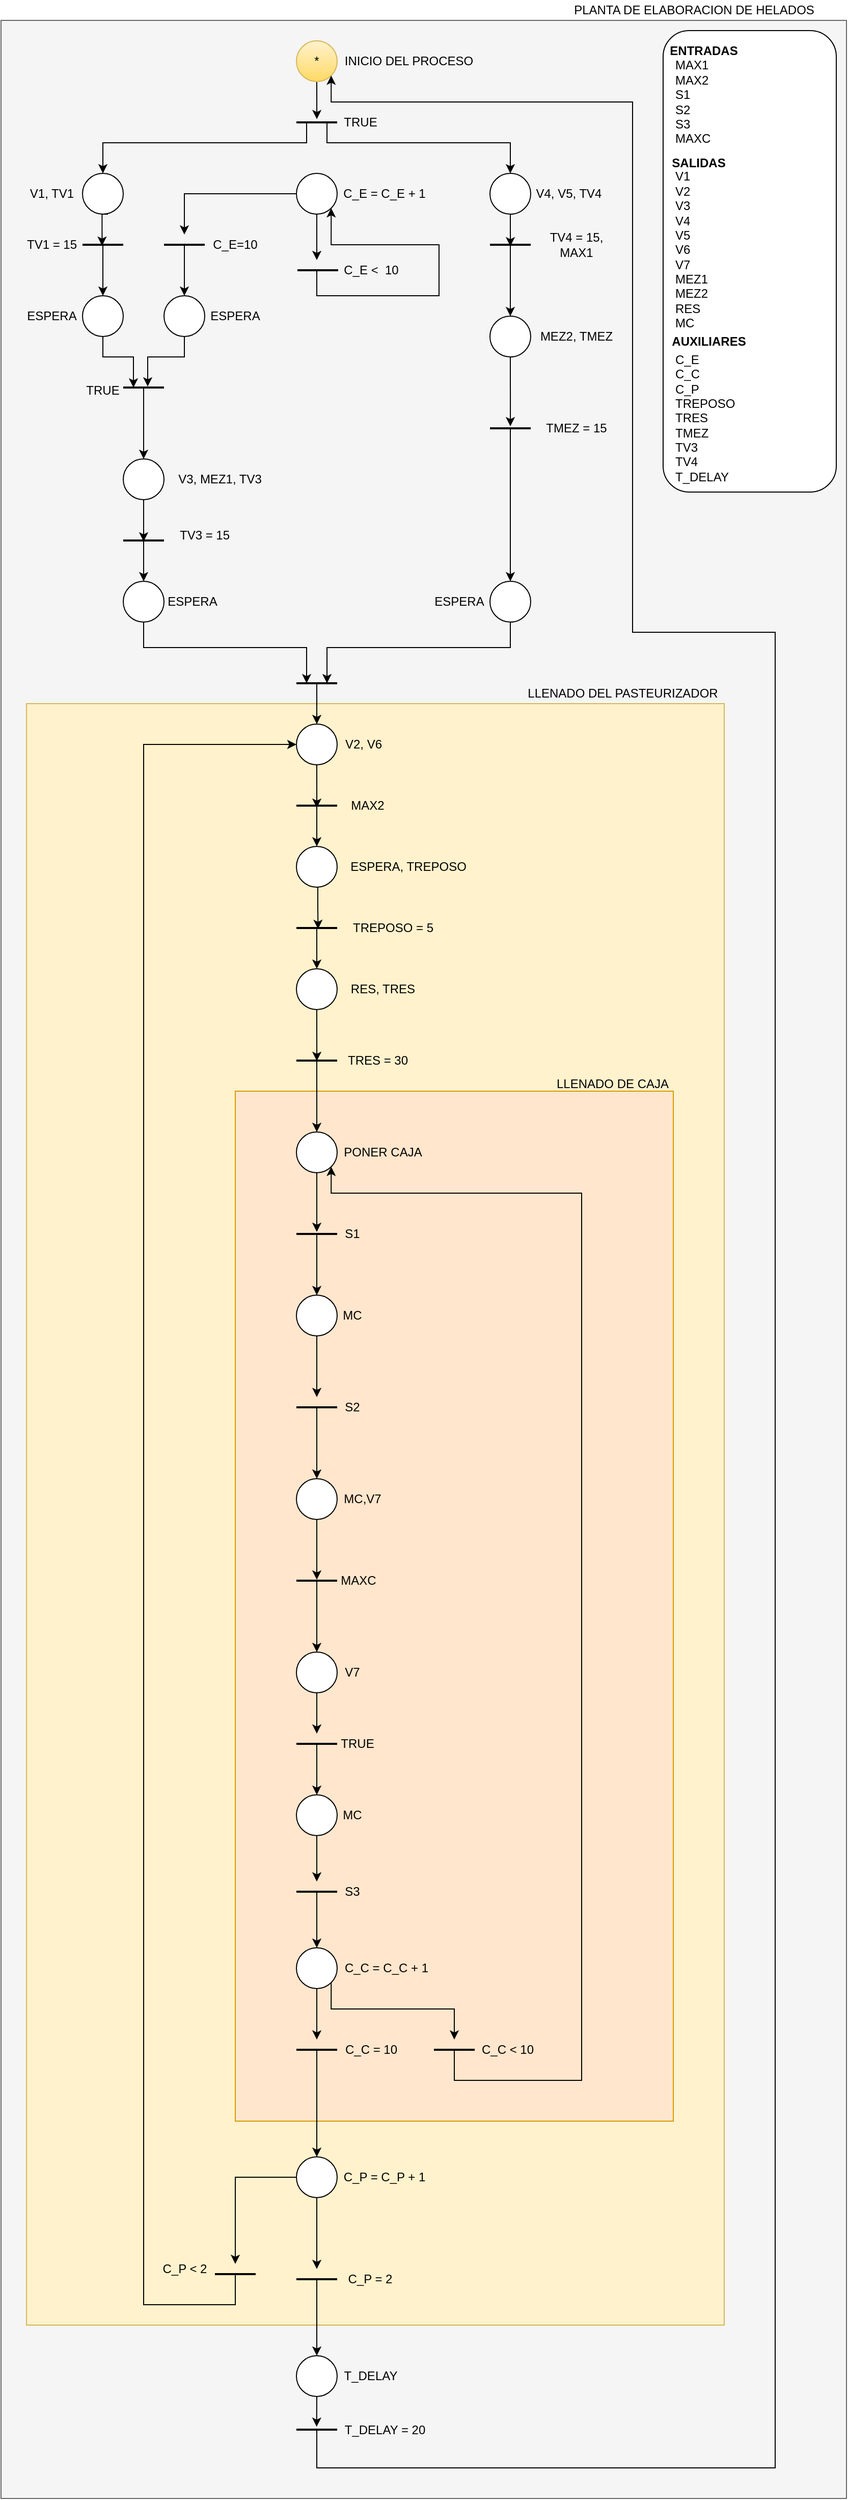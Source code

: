 <mxfile version="12.8.8" type="device"><diagram id="HgnWQvaJcOrI-Z7Jshco" name="Page-1"><mxGraphModel dx="2489" dy="769" grid="1" gridSize="10" guides="1" tooltips="1" connect="1" arrows="1" fold="1" page="1" pageScale="1" pageWidth="827" pageHeight="1169" math="0" shadow="0"><root><mxCell id="0"/><mxCell id="1" parent="0"/><mxCell id="mOquLo8zTpKQSXhQybCx-83" value="" style="rounded=0;whiteSpace=wrap;html=1;fillColor=#f5f5f5;strokeColor=#666666;fontColor=#333333;" parent="1" vertex="1"><mxGeometry x="-230" y="190" width="830" height="2430" as="geometry"/></mxCell><mxCell id="mOquLo8zTpKQSXhQybCx-69" value="" style="rounded=0;whiteSpace=wrap;html=1;fillColor=#fff2cc;strokeColor=#d6b656;" parent="1" vertex="1"><mxGeometry x="-205" y="860" width="685" height="1590" as="geometry"/></mxCell><mxCell id="mOquLo8zTpKQSXhQybCx-1" value="" style="rounded=0;whiteSpace=wrap;html=1;fillColor=#ffe6cc;strokeColor=#d79b00;" parent="1" vertex="1"><mxGeometry y="1240" width="430" height="1010" as="geometry"/></mxCell><mxCell id="K9Mzj6lxiz9X0JRwQ2Ss-1" style="edgeStyle=orthogonalEdgeStyle;rounded=0;orthogonalLoop=1;jettySize=auto;html=1;exitX=0.5;exitY=1;exitDx=0;exitDy=0;entryX=0.48;entryY=0.55;entryDx=0;entryDy=0;entryPerimeter=0;" parent="1" source="K9Mzj6lxiz9X0JRwQ2Ss-2" target="K9Mzj6lxiz9X0JRwQ2Ss-9" edge="1"><mxGeometry relative="1" as="geometry"><Array as="points"><mxPoint x="-125" y="380"/><mxPoint x="-126" y="380"/></Array></mxGeometry></mxCell><mxCell id="K9Mzj6lxiz9X0JRwQ2Ss-2" value="" style="ellipse;whiteSpace=wrap;html=1;aspect=fixed;" parent="1" vertex="1"><mxGeometry x="-150" y="340" width="40" height="40" as="geometry"/></mxCell><mxCell id="kXFF5EQNFESjZdQgy6Oq-19" style="edgeStyle=orthogonalEdgeStyle;rounded=0;orthogonalLoop=1;jettySize=auto;html=1;exitX=0;exitY=0.5;exitDx=0;exitDy=0;" parent="1" source="K9Mzj6lxiz9X0JRwQ2Ss-5" target="K9Mzj6lxiz9X0JRwQ2Ss-20" edge="1"><mxGeometry relative="1" as="geometry"/></mxCell><mxCell id="kXFF5EQNFESjZdQgy6Oq-21" style="edgeStyle=orthogonalEdgeStyle;rounded=0;orthogonalLoop=1;jettySize=auto;html=1;exitX=0.5;exitY=1;exitDx=0;exitDy=0;" parent="1" source="K9Mzj6lxiz9X0JRwQ2Ss-5" target="K9Mzj6lxiz9X0JRwQ2Ss-18" edge="1"><mxGeometry relative="1" as="geometry"><Array as="points"><mxPoint x="80" y="410"/><mxPoint x="80" y="410"/></Array></mxGeometry></mxCell><mxCell id="K9Mzj6lxiz9X0JRwQ2Ss-5" value="" style="ellipse;whiteSpace=wrap;html=1;aspect=fixed;" parent="1" vertex="1"><mxGeometry x="60" y="340" width="40" height="40" as="geometry"/></mxCell><mxCell id="K9Mzj6lxiz9X0JRwQ2Ss-6" value="&lt;div&gt;V1, TV1&lt;br&gt;&lt;/div&gt;" style="text;html=1;strokeColor=none;fillColor=none;align=center;verticalAlign=middle;whiteSpace=wrap;rounded=0;" parent="1" vertex="1"><mxGeometry x="-205" y="345" width="50" height="30" as="geometry"/></mxCell><mxCell id="K9Mzj6lxiz9X0JRwQ2Ss-7" value="C_E = C_E + 1" style="text;html=1;strokeColor=none;fillColor=none;align=center;verticalAlign=middle;whiteSpace=wrap;rounded=0;" parent="1" vertex="1"><mxGeometry x="103.12" y="350" width="86.88" height="20" as="geometry"/></mxCell><mxCell id="K9Mzj6lxiz9X0JRwQ2Ss-8" style="edgeStyle=orthogonalEdgeStyle;rounded=0;orthogonalLoop=1;jettySize=auto;html=1;exitX=0.75;exitY=0.5;exitDx=0;exitDy=0;exitPerimeter=0;" parent="1" source="K9Mzj6lxiz9X0JRwQ2Ss-9" target="K9Mzj6lxiz9X0JRwQ2Ss-12" edge="1"><mxGeometry relative="1" as="geometry"><Array as="points"><mxPoint x="-130" y="410"/></Array></mxGeometry></mxCell><mxCell id="K9Mzj6lxiz9X0JRwQ2Ss-9" value="" style="line;strokeWidth=2;html=1;" parent="1" vertex="1"><mxGeometry x="-150" y="400" width="40" height="20" as="geometry"/></mxCell><mxCell id="K9Mzj6lxiz9X0JRwQ2Ss-10" value="&lt;div&gt;TV1 = 15&lt;br&gt;&lt;/div&gt;" style="text;html=1;strokeColor=none;fillColor=none;align=center;verticalAlign=middle;whiteSpace=wrap;rounded=0;" parent="1" vertex="1"><mxGeometry x="-210" y="395" width="60" height="30" as="geometry"/></mxCell><mxCell id="K9Mzj6lxiz9X0JRwQ2Ss-11" style="edgeStyle=orthogonalEdgeStyle;rounded=0;orthogonalLoop=1;jettySize=auto;html=1;exitX=0.5;exitY=1;exitDx=0;exitDy=0;entryX=0.25;entryY=0.5;entryDx=0;entryDy=0;entryPerimeter=0;" parent="1" source="K9Mzj6lxiz9X0JRwQ2Ss-12" target="K9Mzj6lxiz9X0JRwQ2Ss-14" edge="1"><mxGeometry relative="1" as="geometry"/></mxCell><mxCell id="K9Mzj6lxiz9X0JRwQ2Ss-12" value="" style="ellipse;whiteSpace=wrap;html=1;aspect=fixed;" parent="1" vertex="1"><mxGeometry x="-150" y="460" width="40" height="40" as="geometry"/></mxCell><mxCell id="K9Mzj6lxiz9X0JRwQ2Ss-13" style="edgeStyle=orthogonalEdgeStyle;rounded=0;orthogonalLoop=1;jettySize=auto;html=1;exitX=0.75;exitY=0.5;exitDx=0;exitDy=0;exitPerimeter=0;entryX=0.5;entryY=0;entryDx=0;entryDy=0;" parent="1" source="K9Mzj6lxiz9X0JRwQ2Ss-14" target="K9Mzj6lxiz9X0JRwQ2Ss-26" edge="1"><mxGeometry relative="1" as="geometry"><Array as="points"><mxPoint x="-90" y="550"/></Array></mxGeometry></mxCell><mxCell id="K9Mzj6lxiz9X0JRwQ2Ss-14" value="" style="line;strokeWidth=2;html=1;" parent="1" vertex="1"><mxGeometry x="-110" y="540" width="40" height="20" as="geometry"/></mxCell><mxCell id="K9Mzj6lxiz9X0JRwQ2Ss-15" value="&lt;div&gt;ESPERA&lt;/div&gt;" style="text;html=1;strokeColor=none;fillColor=none;align=center;verticalAlign=middle;whiteSpace=wrap;rounded=0;" parent="1" vertex="1"><mxGeometry x="-210" y="465" width="60" height="30" as="geometry"/></mxCell><mxCell id="K9Mzj6lxiz9X0JRwQ2Ss-16" value="&lt;div&gt;TRUE&lt;/div&gt;&lt;div&gt;&lt;br&gt;&lt;/div&gt;" style="text;html=1;strokeColor=none;fillColor=none;align=center;verticalAlign=middle;whiteSpace=wrap;rounded=0;" parent="1" vertex="1"><mxGeometry x="-150" y="550" width="40" height="20" as="geometry"/></mxCell><mxCell id="kXFF5EQNFESjZdQgy6Oq-23" style="edgeStyle=orthogonalEdgeStyle;rounded=0;orthogonalLoop=1;jettySize=auto;html=1;exitX=0.25;exitY=0.5;exitDx=0;exitDy=0;exitPerimeter=0;entryX=1;entryY=1;entryDx=0;entryDy=0;" parent="1" source="K9Mzj6lxiz9X0JRwQ2Ss-18" target="K9Mzj6lxiz9X0JRwQ2Ss-5" edge="1"><mxGeometry relative="1" as="geometry"><Array as="points"><mxPoint x="80" y="435"/><mxPoint x="80" y="460"/><mxPoint x="200" y="460"/><mxPoint x="200" y="410"/><mxPoint x="94" y="410"/></Array></mxGeometry></mxCell><mxCell id="K9Mzj6lxiz9X0JRwQ2Ss-18" value="" style="line;strokeWidth=2;html=1;" parent="1" vertex="1"><mxGeometry x="61" y="425" width="40" height="20" as="geometry"/></mxCell><mxCell id="K9Mzj6lxiz9X0JRwQ2Ss-19" style="edgeStyle=orthogonalEdgeStyle;rounded=0;orthogonalLoop=1;jettySize=auto;html=1;exitX=0.75;exitY=0.5;exitDx=0;exitDy=0;exitPerimeter=0;entryX=0.5;entryY=0;entryDx=0;entryDy=0;" parent="1" source="K9Mzj6lxiz9X0JRwQ2Ss-20" target="K9Mzj6lxiz9X0JRwQ2Ss-24" edge="1"><mxGeometry relative="1" as="geometry"><Array as="points"><mxPoint x="-50" y="410"/></Array></mxGeometry></mxCell><mxCell id="K9Mzj6lxiz9X0JRwQ2Ss-20" value="" style="line;strokeWidth=2;html=1;" parent="1" vertex="1"><mxGeometry x="-70" y="400" width="40" height="20" as="geometry"/></mxCell><mxCell id="K9Mzj6lxiz9X0JRwQ2Ss-21" value="C_E=10" style="text;html=1;strokeColor=none;fillColor=none;align=center;verticalAlign=middle;whiteSpace=wrap;rounded=0;" parent="1" vertex="1"><mxGeometry x="-30" y="400" width="60" height="20" as="geometry"/></mxCell><mxCell id="K9Mzj6lxiz9X0JRwQ2Ss-22" value="C_E &amp;lt;&amp;nbsp; 10" style="text;html=1;strokeColor=none;fillColor=none;align=center;verticalAlign=middle;whiteSpace=wrap;rounded=0;" parent="1" vertex="1"><mxGeometry x="101.25" y="425" width="65" height="20" as="geometry"/></mxCell><mxCell id="K9Mzj6lxiz9X0JRwQ2Ss-23" style="edgeStyle=orthogonalEdgeStyle;rounded=0;orthogonalLoop=1;jettySize=auto;html=1;exitX=0.5;exitY=1;exitDx=0;exitDy=0;entryX=0.6;entryY=0.45;entryDx=0;entryDy=0;entryPerimeter=0;" parent="1" source="K9Mzj6lxiz9X0JRwQ2Ss-24" target="K9Mzj6lxiz9X0JRwQ2Ss-14" edge="1"><mxGeometry relative="1" as="geometry"/></mxCell><mxCell id="K9Mzj6lxiz9X0JRwQ2Ss-24" value="" style="ellipse;whiteSpace=wrap;html=1;aspect=fixed;" parent="1" vertex="1"><mxGeometry x="-70" y="460" width="40" height="40" as="geometry"/></mxCell><mxCell id="K9Mzj6lxiz9X0JRwQ2Ss-25" style="edgeStyle=orthogonalEdgeStyle;rounded=0;orthogonalLoop=1;jettySize=auto;html=1;exitX=0.5;exitY=1;exitDx=0;exitDy=0;entryX=0.5;entryY=0.55;entryDx=0;entryDy=0;entryPerimeter=0;" parent="1" source="K9Mzj6lxiz9X0JRwQ2Ss-26" target="K9Mzj6lxiz9X0JRwQ2Ss-30" edge="1"><mxGeometry relative="1" as="geometry"/></mxCell><mxCell id="K9Mzj6lxiz9X0JRwQ2Ss-26" value="" style="ellipse;whiteSpace=wrap;html=1;aspect=fixed;" parent="1" vertex="1"><mxGeometry x="-110" y="620" width="40" height="40" as="geometry"/></mxCell><mxCell id="K9Mzj6lxiz9X0JRwQ2Ss-27" value="&lt;div&gt;V3, MEZ1, TV3&lt;br&gt;&lt;/div&gt;" style="text;html=1;strokeColor=none;fillColor=none;align=center;verticalAlign=middle;whiteSpace=wrap;rounded=0;" parent="1" vertex="1"><mxGeometry x="-70" y="620" width="110" height="40" as="geometry"/></mxCell><mxCell id="K9Mzj6lxiz9X0JRwQ2Ss-28" value="&lt;div&gt;ESPERA&lt;/div&gt;" style="text;html=1;strokeColor=none;fillColor=none;align=center;verticalAlign=middle;whiteSpace=wrap;rounded=0;" parent="1" vertex="1"><mxGeometry x="-30" y="465" width="60" height="30" as="geometry"/></mxCell><mxCell id="K9Mzj6lxiz9X0JRwQ2Ss-29" style="edgeStyle=orthogonalEdgeStyle;rounded=0;orthogonalLoop=1;jettySize=auto;html=1;exitX=0.75;exitY=0.5;exitDx=0;exitDy=0;exitPerimeter=0;entryX=0.5;entryY=0;entryDx=0;entryDy=0;" parent="1" source="K9Mzj6lxiz9X0JRwQ2Ss-30" target="K9Mzj6lxiz9X0JRwQ2Ss-54" edge="1"><mxGeometry relative="1" as="geometry"><Array as="points"><mxPoint x="-90" y="700"/></Array></mxGeometry></mxCell><mxCell id="K9Mzj6lxiz9X0JRwQ2Ss-30" value="" style="line;strokeWidth=2;html=1;" parent="1" vertex="1"><mxGeometry x="-110" y="690" width="40" height="20" as="geometry"/></mxCell><mxCell id="K9Mzj6lxiz9X0JRwQ2Ss-31" value="&lt;div&gt;TV3 = 15&lt;/div&gt;" style="text;html=1;strokeColor=none;fillColor=none;align=center;verticalAlign=middle;whiteSpace=wrap;rounded=0;" parent="1" vertex="1"><mxGeometry x="-70" y="680" width="80" height="30" as="geometry"/></mxCell><mxCell id="K9Mzj6lxiz9X0JRwQ2Ss-32" style="edgeStyle=orthogonalEdgeStyle;rounded=0;orthogonalLoop=1;jettySize=auto;html=1;exitX=0.5;exitY=1;exitDx=0;exitDy=0;entryX=0.501;entryY=0.606;entryDx=0;entryDy=0;entryPerimeter=0;" parent="1" source="K9Mzj6lxiz9X0JRwQ2Ss-33" target="K9Mzj6lxiz9X0JRwQ2Ss-63" edge="1"><mxGeometry relative="1" as="geometry"/></mxCell><mxCell id="K9Mzj6lxiz9X0JRwQ2Ss-33" value="" style="ellipse;whiteSpace=wrap;html=1;aspect=fixed;" parent="1" vertex="1"><mxGeometry x="60" y="880" width="40" height="40" as="geometry"/></mxCell><mxCell id="kXFF5EQNFESjZdQgy6Oq-33" style="edgeStyle=orthogonalEdgeStyle;rounded=0;orthogonalLoop=1;jettySize=auto;html=1;exitX=0;exitY=0.5;exitDx=0;exitDy=0;exitPerimeter=0;entryX=0.5;entryY=0;entryDx=0;entryDy=0;" parent="1" source="K9Mzj6lxiz9X0JRwQ2Ss-37" target="K9Mzj6lxiz9X0JRwQ2Ss-2" edge="1"><mxGeometry relative="1" as="geometry"><Array as="points"><mxPoint x="70" y="290"/><mxPoint x="70" y="310"/><mxPoint x="-130" y="310"/></Array></mxGeometry></mxCell><mxCell id="kXFF5EQNFESjZdQgy6Oq-35" style="edgeStyle=orthogonalEdgeStyle;rounded=0;orthogonalLoop=1;jettySize=auto;html=1;exitX=1;exitY=0.5;exitDx=0;exitDy=0;exitPerimeter=0;entryX=0.5;entryY=0;entryDx=0;entryDy=0;" parent="1" source="K9Mzj6lxiz9X0JRwQ2Ss-37" target="K9Mzj6lxiz9X0JRwQ2Ss-40" edge="1"><mxGeometry relative="1" as="geometry"><Array as="points"><mxPoint x="90" y="290"/><mxPoint x="90" y="310"/><mxPoint x="270" y="310"/></Array></mxGeometry></mxCell><mxCell id="K9Mzj6lxiz9X0JRwQ2Ss-37" value="" style="line;strokeWidth=2;html=1;" parent="1" vertex="1"><mxGeometry x="60" y="280" width="40" height="20" as="geometry"/></mxCell><mxCell id="K9Mzj6lxiz9X0JRwQ2Ss-39" style="edgeStyle=orthogonalEdgeStyle;rounded=0;orthogonalLoop=1;jettySize=auto;html=1;exitX=0.5;exitY=1;exitDx=0;exitDy=0;entryX=0.501;entryY=0.576;entryDx=0;entryDy=0;entryPerimeter=0;" parent="1" source="K9Mzj6lxiz9X0JRwQ2Ss-40" target="K9Mzj6lxiz9X0JRwQ2Ss-43" edge="1"><mxGeometry relative="1" as="geometry"/></mxCell><mxCell id="K9Mzj6lxiz9X0JRwQ2Ss-40" value="" style="ellipse;whiteSpace=wrap;html=1;aspect=fixed;" parent="1" vertex="1"><mxGeometry x="250" y="340" width="40" height="40" as="geometry"/></mxCell><mxCell id="K9Mzj6lxiz9X0JRwQ2Ss-41" value="V4, V5, TV4" style="text;html=1;strokeColor=none;fillColor=none;align=center;verticalAlign=middle;whiteSpace=wrap;rounded=0;" parent="1" vertex="1"><mxGeometry x="290" y="350" width="75" height="20" as="geometry"/></mxCell><mxCell id="K9Mzj6lxiz9X0JRwQ2Ss-42" style="edgeStyle=orthogonalEdgeStyle;rounded=0;orthogonalLoop=1;jettySize=auto;html=1;exitX=0.25;exitY=0.5;exitDx=0;exitDy=0;exitPerimeter=0;" parent="1" source="K9Mzj6lxiz9X0JRwQ2Ss-43" target="K9Mzj6lxiz9X0JRwQ2Ss-46" edge="1"><mxGeometry relative="1" as="geometry"><Array as="points"><mxPoint x="270" y="410"/></Array></mxGeometry></mxCell><mxCell id="K9Mzj6lxiz9X0JRwQ2Ss-43" value="" style="line;strokeWidth=2;html=1;" parent="1" vertex="1"><mxGeometry x="250" y="400" width="40" height="20" as="geometry"/></mxCell><mxCell id="K9Mzj6lxiz9X0JRwQ2Ss-44" value="&lt;div&gt;TV4 = 15, MAX1&lt;/div&gt;" style="text;html=1;strokeColor=none;fillColor=none;align=center;verticalAlign=middle;whiteSpace=wrap;rounded=0;" parent="1" vertex="1"><mxGeometry x="290" y="400" width="90" height="20" as="geometry"/></mxCell><mxCell id="K9Mzj6lxiz9X0JRwQ2Ss-45" style="edgeStyle=orthogonalEdgeStyle;rounded=0;orthogonalLoop=1;jettySize=auto;html=1;exitX=0.5;exitY=1;exitDx=0;exitDy=0;entryX=0.501;entryY=0.4;entryDx=0;entryDy=0;entryPerimeter=0;" parent="1" source="K9Mzj6lxiz9X0JRwQ2Ss-46" target="K9Mzj6lxiz9X0JRwQ2Ss-49" edge="1"><mxGeometry relative="1" as="geometry"/></mxCell><mxCell id="K9Mzj6lxiz9X0JRwQ2Ss-46" value="" style="ellipse;whiteSpace=wrap;html=1;aspect=fixed;" parent="1" vertex="1"><mxGeometry x="250" y="480" width="40" height="40" as="geometry"/></mxCell><mxCell id="K9Mzj6lxiz9X0JRwQ2Ss-47" value="MEZ2, TMEZ" style="text;html=1;strokeColor=none;fillColor=none;align=center;verticalAlign=middle;whiteSpace=wrap;rounded=0;" parent="1" vertex="1"><mxGeometry x="290" y="490" width="90" height="20" as="geometry"/></mxCell><mxCell id="K9Mzj6lxiz9X0JRwQ2Ss-48" style="edgeStyle=orthogonalEdgeStyle;rounded=0;orthogonalLoop=1;jettySize=auto;html=1;exitX=0.75;exitY=0.5;exitDx=0;exitDy=0;exitPerimeter=0;entryX=0.5;entryY=0;entryDx=0;entryDy=0;" parent="1" source="K9Mzj6lxiz9X0JRwQ2Ss-49" target="K9Mzj6lxiz9X0JRwQ2Ss-56" edge="1"><mxGeometry relative="1" as="geometry"><Array as="points"><mxPoint x="270" y="590"/></Array></mxGeometry></mxCell><mxCell id="K9Mzj6lxiz9X0JRwQ2Ss-49" value="" style="line;strokeWidth=2;html=1;" parent="1" vertex="1"><mxGeometry x="250" y="580" width="40" height="20" as="geometry"/></mxCell><mxCell id="K9Mzj6lxiz9X0JRwQ2Ss-50" value="TMEZ = 15" style="text;html=1;strokeColor=none;fillColor=none;align=center;verticalAlign=middle;whiteSpace=wrap;rounded=0;" parent="1" vertex="1"><mxGeometry x="290" y="580" width="90" height="20" as="geometry"/></mxCell><mxCell id="K9Mzj6lxiz9X0JRwQ2Ss-51" style="edgeStyle=orthogonalEdgeStyle;rounded=0;orthogonalLoop=1;jettySize=auto;html=1;entryX=0.501;entryY=0.341;entryDx=0;entryDy=0;entryPerimeter=0;" parent="1" source="K9Mzj6lxiz9X0JRwQ2Ss-52" target="K9Mzj6lxiz9X0JRwQ2Ss-37" edge="1"><mxGeometry relative="1" as="geometry"><Array as="points"/><mxPoint x="80" y="130" as="targetPoint"/></mxGeometry></mxCell><mxCell id="K9Mzj6lxiz9X0JRwQ2Ss-52" value="*" style="ellipse;whiteSpace=wrap;html=1;aspect=fixed;gradientColor=#ffd966;fillColor=#fff2cc;strokeColor=#d6b656;" parent="1" vertex="1"><mxGeometry x="60" y="210" width="40" height="40" as="geometry"/></mxCell><mxCell id="K9Mzj6lxiz9X0JRwQ2Ss-53" style="edgeStyle=orthogonalEdgeStyle;rounded=0;orthogonalLoop=1;jettySize=auto;html=1;exitX=0.5;exitY=1;exitDx=0;exitDy=0;entryX=0.25;entryY=0.5;entryDx=0;entryDy=0;entryPerimeter=0;" parent="1" source="K9Mzj6lxiz9X0JRwQ2Ss-54" target="K9Mzj6lxiz9X0JRwQ2Ss-60" edge="1"><mxGeometry relative="1" as="geometry"/></mxCell><mxCell id="K9Mzj6lxiz9X0JRwQ2Ss-54" value="" style="ellipse;whiteSpace=wrap;html=1;aspect=fixed;" parent="1" vertex="1"><mxGeometry x="-110" y="740" width="40" height="40" as="geometry"/></mxCell><mxCell id="K9Mzj6lxiz9X0JRwQ2Ss-55" style="edgeStyle=orthogonalEdgeStyle;rounded=0;orthogonalLoop=1;jettySize=auto;html=1;exitX=0.5;exitY=1;exitDx=0;exitDy=0;entryX=0.75;entryY=0.5;entryDx=0;entryDy=0;entryPerimeter=0;" parent="1" source="K9Mzj6lxiz9X0JRwQ2Ss-56" target="K9Mzj6lxiz9X0JRwQ2Ss-60" edge="1"><mxGeometry relative="1" as="geometry"/></mxCell><mxCell id="K9Mzj6lxiz9X0JRwQ2Ss-56" value="" style="ellipse;whiteSpace=wrap;html=1;aspect=fixed;" parent="1" vertex="1"><mxGeometry x="250" y="740" width="40" height="40" as="geometry"/></mxCell><mxCell id="K9Mzj6lxiz9X0JRwQ2Ss-57" value="&lt;div&gt;ESPERA&lt;/div&gt;" style="text;html=1;strokeColor=none;fillColor=none;align=center;verticalAlign=middle;whiteSpace=wrap;rounded=0;" parent="1" vertex="1"><mxGeometry x="-72.5" y="745" width="60" height="30" as="geometry"/></mxCell><mxCell id="K9Mzj6lxiz9X0JRwQ2Ss-58" value="&lt;div&gt;ESPERA&lt;/div&gt;" style="text;html=1;strokeColor=none;fillColor=none;align=center;verticalAlign=middle;whiteSpace=wrap;rounded=0;" parent="1" vertex="1"><mxGeometry x="190" y="740" width="60" height="40" as="geometry"/></mxCell><mxCell id="K9Mzj6lxiz9X0JRwQ2Ss-59" style="edgeStyle=orthogonalEdgeStyle;rounded=0;orthogonalLoop=1;jettySize=auto;html=1;exitX=0.75;exitY=0.5;exitDx=0;exitDy=0;exitPerimeter=0;entryX=0.5;entryY=0;entryDx=0;entryDy=0;" parent="1" source="K9Mzj6lxiz9X0JRwQ2Ss-60" target="K9Mzj6lxiz9X0JRwQ2Ss-33" edge="1"><mxGeometry relative="1" as="geometry"><Array as="points"><mxPoint x="80" y="840"/></Array></mxGeometry></mxCell><mxCell id="K9Mzj6lxiz9X0JRwQ2Ss-60" value="" style="line;strokeWidth=2;html=1;" parent="1" vertex="1"><mxGeometry x="60" y="830" width="40" height="20" as="geometry"/></mxCell><mxCell id="K9Mzj6lxiz9X0JRwQ2Ss-61" value="V2, V6" style="text;html=1;strokeColor=none;fillColor=none;align=center;verticalAlign=middle;whiteSpace=wrap;rounded=0;" parent="1" vertex="1"><mxGeometry x="96" y="880" width="60" height="40" as="geometry"/></mxCell><mxCell id="K9Mzj6lxiz9X0JRwQ2Ss-62" style="edgeStyle=orthogonalEdgeStyle;rounded=0;orthogonalLoop=1;jettySize=auto;html=1;exitX=0.75;exitY=0.5;exitDx=0;exitDy=0;exitPerimeter=0;" parent="1" source="K9Mzj6lxiz9X0JRwQ2Ss-63" target="K9Mzj6lxiz9X0JRwQ2Ss-66" edge="1"><mxGeometry relative="1" as="geometry"><Array as="points"><mxPoint x="80" y="960"/></Array></mxGeometry></mxCell><mxCell id="K9Mzj6lxiz9X0JRwQ2Ss-63" value="" style="line;strokeWidth=2;html=1;" parent="1" vertex="1"><mxGeometry x="60" y="950" width="40" height="20" as="geometry"/></mxCell><mxCell id="K9Mzj6lxiz9X0JRwQ2Ss-64" value="MAX2" style="text;html=1;strokeColor=none;fillColor=none;align=center;verticalAlign=middle;whiteSpace=wrap;rounded=0;" parent="1" vertex="1"><mxGeometry x="100" y="945" width="60" height="30" as="geometry"/></mxCell><mxCell id="K9Mzj6lxiz9X0JRwQ2Ss-65" style="edgeStyle=orthogonalEdgeStyle;rounded=0;orthogonalLoop=1;jettySize=auto;html=1;exitX=0.5;exitY=1;exitDx=0;exitDy=0;entryX=0.531;entryY=0.547;entryDx=0;entryDy=0;entryPerimeter=0;" parent="1" source="K9Mzj6lxiz9X0JRwQ2Ss-66" target="K9Mzj6lxiz9X0JRwQ2Ss-69" edge="1"><mxGeometry relative="1" as="geometry"><Array as="points"><mxPoint x="81" y="1040"/><mxPoint x="81" y="1060"/></Array></mxGeometry></mxCell><mxCell id="K9Mzj6lxiz9X0JRwQ2Ss-66" value="" style="ellipse;whiteSpace=wrap;html=1;aspect=fixed;" parent="1" vertex="1"><mxGeometry x="60" y="1000" width="40" height="40" as="geometry"/></mxCell><mxCell id="K9Mzj6lxiz9X0JRwQ2Ss-67" value="ESPERA, TREPOSO" style="text;html=1;strokeColor=none;fillColor=none;align=center;verticalAlign=middle;whiteSpace=wrap;rounded=0;" parent="1" vertex="1"><mxGeometry x="105" y="1005" width="130" height="30" as="geometry"/></mxCell><mxCell id="K9Mzj6lxiz9X0JRwQ2Ss-68" style="edgeStyle=orthogonalEdgeStyle;rounded=0;orthogonalLoop=1;jettySize=auto;html=1;exitX=0.75;exitY=0.5;exitDx=0;exitDy=0;exitPerimeter=0;entryX=0.5;entryY=0;entryDx=0;entryDy=0;" parent="1" source="K9Mzj6lxiz9X0JRwQ2Ss-69" target="K9Mzj6lxiz9X0JRwQ2Ss-72" edge="1"><mxGeometry relative="1" as="geometry"><Array as="points"><mxPoint x="80" y="1080"/></Array></mxGeometry></mxCell><mxCell id="K9Mzj6lxiz9X0JRwQ2Ss-69" value="" style="line;strokeWidth=2;html=1;" parent="1" vertex="1"><mxGeometry x="60" y="1070" width="40" height="20" as="geometry"/></mxCell><mxCell id="K9Mzj6lxiz9X0JRwQ2Ss-70" value="TREPOSO = 5" style="text;html=1;strokeColor=none;fillColor=none;align=center;verticalAlign=middle;whiteSpace=wrap;rounded=0;" parent="1" vertex="1"><mxGeometry x="95" y="1065" width="120" height="30" as="geometry"/></mxCell><mxCell id="K9Mzj6lxiz9X0JRwQ2Ss-71" style="edgeStyle=orthogonalEdgeStyle;rounded=0;orthogonalLoop=1;jettySize=auto;html=1;exitX=0.5;exitY=1;exitDx=0;exitDy=0;entryX=0.501;entryY=0.518;entryDx=0;entryDy=0;entryPerimeter=0;" parent="1" source="K9Mzj6lxiz9X0JRwQ2Ss-72" target="K9Mzj6lxiz9X0JRwQ2Ss-74" edge="1"><mxGeometry relative="1" as="geometry"/></mxCell><mxCell id="K9Mzj6lxiz9X0JRwQ2Ss-72" value="" style="ellipse;whiteSpace=wrap;html=1;aspect=fixed;" parent="1" vertex="1"><mxGeometry x="60" y="1120" width="40" height="40" as="geometry"/></mxCell><mxCell id="K9Mzj6lxiz9X0JRwQ2Ss-73" value="RES, TRES" style="text;html=1;strokeColor=none;fillColor=none;align=center;verticalAlign=middle;whiteSpace=wrap;rounded=0;" parent="1" vertex="1"><mxGeometry x="90" y="1125" width="110" height="30" as="geometry"/></mxCell><mxCell id="K9Mzj6lxiz9X0JRwQ2Ss-81" style="edgeStyle=orthogonalEdgeStyle;rounded=0;orthogonalLoop=1;jettySize=auto;html=1;exitX=0.75;exitY=0.5;exitDx=0;exitDy=0;exitPerimeter=0;entryX=0.5;entryY=0;entryDx=0;entryDy=0;" parent="1" source="K9Mzj6lxiz9X0JRwQ2Ss-74" target="K9Mzj6lxiz9X0JRwQ2Ss-78" edge="1"><mxGeometry relative="1" as="geometry"><Array as="points"><mxPoint x="80" y="1210"/></Array></mxGeometry></mxCell><mxCell id="K9Mzj6lxiz9X0JRwQ2Ss-74" value="" style="line;strokeWidth=2;html=1;" parent="1" vertex="1"><mxGeometry x="60" y="1200" width="40" height="20" as="geometry"/></mxCell><mxCell id="K9Mzj6lxiz9X0JRwQ2Ss-75" value="TRES = 30" style="text;html=1;strokeColor=none;fillColor=none;align=center;verticalAlign=middle;whiteSpace=wrap;rounded=0;" parent="1" vertex="1"><mxGeometry x="100" y="1195" width="80" height="30" as="geometry"/></mxCell><mxCell id="kXFF5EQNFESjZdQgy6Oq-1" style="edgeStyle=orthogonalEdgeStyle;rounded=0;orthogonalLoop=1;jettySize=auto;html=1;exitX=0.5;exitY=1;exitDx=0;exitDy=0;entryX=0.5;entryY=0.4;entryDx=0;entryDy=0;entryPerimeter=0;" parent="1" source="K9Mzj6lxiz9X0JRwQ2Ss-78" target="K9Mzj6lxiz9X0JRwQ2Ss-88" edge="1"><mxGeometry relative="1" as="geometry"><Array as="points"><mxPoint x="80" y="1370"/><mxPoint x="80" y="1370"/></Array></mxGeometry></mxCell><mxCell id="K9Mzj6lxiz9X0JRwQ2Ss-78" value="" style="ellipse;whiteSpace=wrap;html=1;aspect=fixed;" parent="1" vertex="1"><mxGeometry x="60" y="1280" width="40" height="40" as="geometry"/></mxCell><mxCell id="K9Mzj6lxiz9X0JRwQ2Ss-87" value="PONER CAJA" style="text;html=1;strokeColor=none;fillColor=none;align=center;verticalAlign=middle;whiteSpace=wrap;rounded=0;" parent="1" vertex="1"><mxGeometry x="100" y="1285" width="90" height="30" as="geometry"/></mxCell><mxCell id="K9Mzj6lxiz9X0JRwQ2Ss-95" style="edgeStyle=orthogonalEdgeStyle;rounded=0;orthogonalLoop=1;jettySize=auto;html=1;exitX=0.25;exitY=0.5;exitDx=0;exitDy=0;exitPerimeter=0;entryX=0.5;entryY=0;entryDx=0;entryDy=0;" parent="1" source="K9Mzj6lxiz9X0JRwQ2Ss-88" target="K9Mzj6lxiz9X0JRwQ2Ss-94" edge="1"><mxGeometry relative="1" as="geometry"><Array as="points"><mxPoint x="80" y="1380"/></Array></mxGeometry></mxCell><mxCell id="K9Mzj6lxiz9X0JRwQ2Ss-88" value="" style="line;strokeWidth=2;html=1;" parent="1" vertex="1"><mxGeometry x="60" y="1370" width="40" height="20" as="geometry"/></mxCell><mxCell id="K9Mzj6lxiz9X0JRwQ2Ss-93" value="S1" style="text;html=1;strokeColor=none;fillColor=none;align=center;verticalAlign=middle;whiteSpace=wrap;rounded=0;" parent="1" vertex="1"><mxGeometry x="100" y="1367.5" width="30" height="25" as="geometry"/></mxCell><mxCell id="K9Mzj6lxiz9X0JRwQ2Ss-99" style="edgeStyle=orthogonalEdgeStyle;rounded=0;orthogonalLoop=1;jettySize=auto;html=1;exitX=0.5;exitY=1;exitDx=0;exitDy=0;" parent="1" source="K9Mzj6lxiz9X0JRwQ2Ss-94" target="K9Mzj6lxiz9X0JRwQ2Ss-98" edge="1"><mxGeometry relative="1" as="geometry"/></mxCell><mxCell id="K9Mzj6lxiz9X0JRwQ2Ss-94" value="" style="ellipse;whiteSpace=wrap;html=1;aspect=fixed;" parent="1" vertex="1"><mxGeometry x="60" y="1440" width="40" height="40" as="geometry"/></mxCell><mxCell id="K9Mzj6lxiz9X0JRwQ2Ss-96" value="MC" style="text;html=1;strokeColor=none;fillColor=none;align=center;verticalAlign=middle;whiteSpace=wrap;rounded=0;" parent="1" vertex="1"><mxGeometry x="95" y="1445" width="40" height="30" as="geometry"/></mxCell><mxCell id="K9Mzj6lxiz9X0JRwQ2Ss-103" style="edgeStyle=orthogonalEdgeStyle;rounded=0;orthogonalLoop=1;jettySize=auto;html=1;exitX=0.25;exitY=0.5;exitDx=0;exitDy=0;exitPerimeter=0;" parent="1" source="K9Mzj6lxiz9X0JRwQ2Ss-98" target="K9Mzj6lxiz9X0JRwQ2Ss-101" edge="1"><mxGeometry relative="1" as="geometry"><Array as="points"><mxPoint x="80" y="1550"/></Array></mxGeometry></mxCell><mxCell id="K9Mzj6lxiz9X0JRwQ2Ss-98" value="" style="line;strokeWidth=2;html=1;" parent="1" vertex="1"><mxGeometry x="60" y="1540" width="40" height="20" as="geometry"/></mxCell><mxCell id="K9Mzj6lxiz9X0JRwQ2Ss-100" value="S2" style="text;html=1;strokeColor=none;fillColor=none;align=center;verticalAlign=middle;whiteSpace=wrap;rounded=0;" parent="1" vertex="1"><mxGeometry x="95" y="1535" width="40" height="30" as="geometry"/></mxCell><mxCell id="K9Mzj6lxiz9X0JRwQ2Ss-107" style="edgeStyle=orthogonalEdgeStyle;rounded=0;orthogonalLoop=1;jettySize=auto;html=1;exitX=0.5;exitY=1;exitDx=0;exitDy=0;entryX=0.5;entryY=0.45;entryDx=0;entryDy=0;entryPerimeter=0;" parent="1" source="K9Mzj6lxiz9X0JRwQ2Ss-101" target="K9Mzj6lxiz9X0JRwQ2Ss-105" edge="1"><mxGeometry relative="1" as="geometry"/></mxCell><mxCell id="K9Mzj6lxiz9X0JRwQ2Ss-101" value="" style="ellipse;whiteSpace=wrap;html=1;aspect=fixed;" parent="1" vertex="1"><mxGeometry x="60" y="1620" width="40" height="40" as="geometry"/></mxCell><mxCell id="K9Mzj6lxiz9X0JRwQ2Ss-104" value="MC,V7" style="text;html=1;strokeColor=none;fillColor=none;align=center;verticalAlign=middle;whiteSpace=wrap;rounded=0;" parent="1" vertex="1"><mxGeometry x="100" y="1625" width="50" height="30" as="geometry"/></mxCell><mxCell id="K9Mzj6lxiz9X0JRwQ2Ss-109" style="edgeStyle=orthogonalEdgeStyle;rounded=0;orthogonalLoop=1;jettySize=auto;html=1;exitX=0.25;exitY=0.5;exitDx=0;exitDy=0;exitPerimeter=0;" parent="1" source="K9Mzj6lxiz9X0JRwQ2Ss-105" target="K9Mzj6lxiz9X0JRwQ2Ss-108" edge="1"><mxGeometry relative="1" as="geometry"><Array as="points"><mxPoint x="80" y="1720"/></Array></mxGeometry></mxCell><mxCell id="K9Mzj6lxiz9X0JRwQ2Ss-105" value="" style="line;strokeWidth=2;html=1;" parent="1" vertex="1"><mxGeometry x="60" y="1710" width="40" height="20" as="geometry"/></mxCell><mxCell id="K9Mzj6lxiz9X0JRwQ2Ss-117" style="edgeStyle=orthogonalEdgeStyle;rounded=0;orthogonalLoop=1;jettySize=auto;html=1;exitX=0.5;exitY=1;exitDx=0;exitDy=0;" parent="1" source="K9Mzj6lxiz9X0JRwQ2Ss-108" target="K9Mzj6lxiz9X0JRwQ2Ss-113" edge="1"><mxGeometry relative="1" as="geometry"/></mxCell><mxCell id="K9Mzj6lxiz9X0JRwQ2Ss-108" value="" style="ellipse;whiteSpace=wrap;html=1;aspect=fixed;" parent="1" vertex="1"><mxGeometry x="60" y="1790" width="40" height="40" as="geometry"/></mxCell><mxCell id="K9Mzj6lxiz9X0JRwQ2Ss-110" value="MAXC" style="text;html=1;strokeColor=none;fillColor=none;align=center;verticalAlign=middle;whiteSpace=wrap;rounded=0;" parent="1" vertex="1"><mxGeometry x="101" y="1705" width="40" height="30" as="geometry"/></mxCell><mxCell id="K9Mzj6lxiz9X0JRwQ2Ss-111" value="V7" style="text;html=1;strokeColor=none;fillColor=none;align=center;verticalAlign=middle;whiteSpace=wrap;rounded=0;" parent="1" vertex="1"><mxGeometry x="101.25" y="1795" width="27.5" height="30" as="geometry"/></mxCell><mxCell id="K9Mzj6lxiz9X0JRwQ2Ss-121" style="edgeStyle=orthogonalEdgeStyle;rounded=0;orthogonalLoop=1;jettySize=auto;html=1;exitX=0.75;exitY=0.5;exitDx=0;exitDy=0;exitPerimeter=0;entryX=0.5;entryY=0;entryDx=0;entryDy=0;" parent="1" source="K9Mzj6lxiz9X0JRwQ2Ss-113" target="K9Mzj6lxiz9X0JRwQ2Ss-119" edge="1"><mxGeometry relative="1" as="geometry"><Array as="points"><mxPoint x="80" y="1880"/></Array></mxGeometry></mxCell><mxCell id="K9Mzj6lxiz9X0JRwQ2Ss-113" value="" style="line;strokeWidth=2;html=1;" parent="1" vertex="1"><mxGeometry x="60" y="1870" width="40" height="20" as="geometry"/></mxCell><mxCell id="K9Mzj6lxiz9X0JRwQ2Ss-118" value="TRUE" style="text;html=1;strokeColor=none;fillColor=none;align=center;verticalAlign=middle;whiteSpace=wrap;rounded=0;" parent="1" vertex="1"><mxGeometry x="100" y="1865" width="40" height="30" as="geometry"/></mxCell><mxCell id="K9Mzj6lxiz9X0JRwQ2Ss-126" style="edgeStyle=orthogonalEdgeStyle;rounded=0;orthogonalLoop=1;jettySize=auto;html=1;exitX=0.5;exitY=1;exitDx=0;exitDy=0;" parent="1" source="K9Mzj6lxiz9X0JRwQ2Ss-119" target="K9Mzj6lxiz9X0JRwQ2Ss-125" edge="1"><mxGeometry relative="1" as="geometry"/></mxCell><mxCell id="K9Mzj6lxiz9X0JRwQ2Ss-119" value="" style="ellipse;whiteSpace=wrap;html=1;aspect=fixed;" parent="1" vertex="1"><mxGeometry x="60" y="1930" width="40" height="40" as="geometry"/></mxCell><mxCell id="K9Mzj6lxiz9X0JRwQ2Ss-122" value="MC" style="text;html=1;strokeColor=none;fillColor=none;align=center;verticalAlign=middle;whiteSpace=wrap;rounded=0;" parent="1" vertex="1"><mxGeometry x="95" y="1935" width="40" height="30" as="geometry"/></mxCell><mxCell id="K9Mzj6lxiz9X0JRwQ2Ss-129" style="edgeStyle=orthogonalEdgeStyle;rounded=0;orthogonalLoop=1;jettySize=auto;html=1;exitX=0.25;exitY=0.5;exitDx=0;exitDy=0;exitPerimeter=0;entryX=0.5;entryY=0;entryDx=0;entryDy=0;" parent="1" source="K9Mzj6lxiz9X0JRwQ2Ss-125" target="K9Mzj6lxiz9X0JRwQ2Ss-128" edge="1"><mxGeometry relative="1" as="geometry"><Array as="points"><mxPoint x="80" y="2025"/></Array></mxGeometry></mxCell><mxCell id="K9Mzj6lxiz9X0JRwQ2Ss-125" value="" style="line;strokeWidth=2;html=1;" parent="1" vertex="1"><mxGeometry x="60" y="2015" width="40" height="20" as="geometry"/></mxCell><mxCell id="K9Mzj6lxiz9X0JRwQ2Ss-127" value="S3" style="text;html=1;strokeColor=none;fillColor=none;align=center;verticalAlign=middle;whiteSpace=wrap;rounded=0;" parent="1" vertex="1"><mxGeometry x="95" y="2010" width="40" height="30" as="geometry"/></mxCell><mxCell id="mOquLo8zTpKQSXhQybCx-5" style="edgeStyle=orthogonalEdgeStyle;rounded=0;orthogonalLoop=1;jettySize=auto;html=1;exitX=0.5;exitY=1;exitDx=0;exitDy=0;" parent="1" source="K9Mzj6lxiz9X0JRwQ2Ss-128" edge="1"><mxGeometry relative="1" as="geometry"><mxPoint x="80" y="2170" as="targetPoint"/></mxGeometry></mxCell><mxCell id="kXFF5EQNFESjZdQgy6Oq-7" style="edgeStyle=orthogonalEdgeStyle;rounded=0;orthogonalLoop=1;jettySize=auto;html=1;exitX=1;exitY=1;exitDx=0;exitDy=0;" parent="1" source="K9Mzj6lxiz9X0JRwQ2Ss-128" target="mOquLo8zTpKQSXhQybCx-3" edge="1"><mxGeometry relative="1" as="geometry"><Array as="points"><mxPoint x="94" y="2140"/><mxPoint x="215" y="2140"/></Array></mxGeometry></mxCell><mxCell id="K9Mzj6lxiz9X0JRwQ2Ss-128" value="" style="ellipse;whiteSpace=wrap;html=1;aspect=fixed;" parent="1" vertex="1"><mxGeometry x="60" y="2080" width="40" height="40" as="geometry"/></mxCell><mxCell id="mOquLo8zTpKQSXhQybCx-2" value="&lt;div&gt;LLENADO DE CAJA&lt;/div&gt;&lt;div&gt;&lt;br&gt;&lt;/div&gt;" style="text;html=1;align=center;verticalAlign=middle;resizable=0;points=[];autosize=1;" parent="1" vertex="1"><mxGeometry x="300" y="1225" width="140" height="30" as="geometry"/></mxCell><mxCell id="kXFF5EQNFESjZdQgy6Oq-13" style="edgeStyle=orthogonalEdgeStyle;rounded=0;orthogonalLoop=1;jettySize=auto;html=1;exitX=0.75;exitY=0.5;exitDx=0;exitDy=0;exitPerimeter=0;entryX=1;entryY=1;entryDx=0;entryDy=0;" parent="1" source="mOquLo8zTpKQSXhQybCx-3" target="K9Mzj6lxiz9X0JRwQ2Ss-78" edge="1"><mxGeometry relative="1" as="geometry"><Array as="points"><mxPoint x="215" y="2180"/><mxPoint x="215" y="2210"/><mxPoint x="340" y="2210"/><mxPoint x="340" y="1340"/><mxPoint x="94" y="1340"/></Array></mxGeometry></mxCell><mxCell id="mOquLo8zTpKQSXhQybCx-3" value="" style="line;strokeWidth=2;html=1;" parent="1" vertex="1"><mxGeometry x="195" y="2170" width="40" height="20" as="geometry"/></mxCell><mxCell id="mOquLo8zTpKQSXhQybCx-25" style="edgeStyle=orthogonalEdgeStyle;rounded=0;orthogonalLoop=1;jettySize=auto;html=1;exitX=0.25;exitY=0.5;exitDx=0;exitDy=0;exitPerimeter=0;entryX=0.5;entryY=0;entryDx=0;entryDy=0;" parent="1" source="mOquLo8zTpKQSXhQybCx-4" target="mOquLo8zTpKQSXhQybCx-24" edge="1"><mxGeometry relative="1" as="geometry"><Array as="points"><mxPoint x="80" y="2180"/></Array></mxGeometry></mxCell><mxCell id="mOquLo8zTpKQSXhQybCx-4" value="" style="line;strokeWidth=2;html=1;" parent="1" vertex="1"><mxGeometry x="60" y="2170" width="40" height="20" as="geometry"/></mxCell><mxCell id="mOquLo8zTpKQSXhQybCx-14" value="C_C = C_C + 1" style="text;html=1;strokeColor=none;fillColor=none;align=center;verticalAlign=middle;whiteSpace=wrap;rounded=0;" parent="1" vertex="1"><mxGeometry x="101" y="2085" width="95" height="30" as="geometry"/></mxCell><mxCell id="mOquLo8zTpKQSXhQybCx-15" value="C_C = 10" style="text;html=1;strokeColor=none;fillColor=none;align=center;verticalAlign=middle;whiteSpace=wrap;rounded=0;" parent="1" vertex="1"><mxGeometry x="101.25" y="2165" width="65" height="30" as="geometry"/></mxCell><mxCell id="mOquLo8zTpKQSXhQybCx-16" value="C_C &amp;lt; 10" style="text;html=1;strokeColor=none;fillColor=none;align=center;verticalAlign=middle;whiteSpace=wrap;rounded=0;" parent="1" vertex="1"><mxGeometry x="235" y="2165" width="65" height="30" as="geometry"/></mxCell><mxCell id="mOquLo8zTpKQSXhQybCx-33" style="edgeStyle=orthogonalEdgeStyle;rounded=0;orthogonalLoop=1;jettySize=auto;html=1;exitX=0.5;exitY=1;exitDx=0;exitDy=0;" parent="1" source="mOquLo8zTpKQSXhQybCx-24" target="mOquLo8zTpKQSXhQybCx-28" edge="1"><mxGeometry relative="1" as="geometry"/></mxCell><mxCell id="mOquLo8zTpKQSXhQybCx-40" style="edgeStyle=orthogonalEdgeStyle;rounded=0;orthogonalLoop=1;jettySize=auto;html=1;exitX=0;exitY=0.5;exitDx=0;exitDy=0;" parent="1" source="mOquLo8zTpKQSXhQybCx-24" target="mOquLo8zTpKQSXhQybCx-27" edge="1"><mxGeometry relative="1" as="geometry"><Array as="points"><mxPoint y="2305"/></Array></mxGeometry></mxCell><mxCell id="mOquLo8zTpKQSXhQybCx-24" value="" style="ellipse;whiteSpace=wrap;html=1;aspect=fixed;" parent="1" vertex="1"><mxGeometry x="60" y="2285" width="40" height="40" as="geometry"/></mxCell><mxCell id="mOquLo8zTpKQSXhQybCx-45" style="edgeStyle=orthogonalEdgeStyle;rounded=0;orthogonalLoop=1;jettySize=auto;html=1;exitX=0.25;exitY=0.5;exitDx=0;exitDy=0;exitPerimeter=0;entryX=0;entryY=0.5;entryDx=0;entryDy=0;" parent="1" source="mOquLo8zTpKQSXhQybCx-27" target="K9Mzj6lxiz9X0JRwQ2Ss-33" edge="1"><mxGeometry relative="1" as="geometry"><mxPoint x="-140" y="2330" as="targetPoint"/><Array as="points"><mxPoint y="2400"/><mxPoint y="2430"/><mxPoint x="-90" y="2430"/><mxPoint x="-90" y="900"/></Array></mxGeometry></mxCell><mxCell id="mOquLo8zTpKQSXhQybCx-27" value="" style="line;strokeWidth=2;html=1;" parent="1" vertex="1"><mxGeometry x="-20" y="2390" width="40" height="20" as="geometry"/></mxCell><mxCell id="mOquLo8zTpKQSXhQybCx-54" style="edgeStyle=orthogonalEdgeStyle;rounded=0;orthogonalLoop=1;jettySize=auto;html=1;exitX=0.25;exitY=0.5;exitDx=0;exitDy=0;exitPerimeter=0;entryX=0.5;entryY=0;entryDx=0;entryDy=0;" parent="1" source="mOquLo8zTpKQSXhQybCx-28" target="mOquLo8zTpKQSXhQybCx-53" edge="1"><mxGeometry relative="1" as="geometry"><Array as="points"><mxPoint x="80" y="2405"/></Array></mxGeometry></mxCell><mxCell id="mOquLo8zTpKQSXhQybCx-28" value="" style="line;strokeWidth=2;html=1;" parent="1" vertex="1"><mxGeometry x="60" y="2395" width="40" height="20" as="geometry"/></mxCell><mxCell id="mOquLo8zTpKQSXhQybCx-34" value="C_P &amp;lt; 2" style="text;html=1;strokeColor=none;fillColor=none;align=center;verticalAlign=middle;whiteSpace=wrap;rounded=0;" parent="1" vertex="1"><mxGeometry x="-82.5" y="2380" width="65" height="30" as="geometry"/></mxCell><mxCell id="mOquLo8zTpKQSXhQybCx-35" value="C_P = 2" style="text;html=1;strokeColor=none;fillColor=none;align=center;verticalAlign=middle;whiteSpace=wrap;rounded=0;" parent="1" vertex="1"><mxGeometry x="100" y="2390" width="65" height="30" as="geometry"/></mxCell><mxCell id="mOquLo8zTpKQSXhQybCx-46" value="C_P = C_P + 1" style="text;html=1;strokeColor=none;fillColor=none;align=center;verticalAlign=middle;whiteSpace=wrap;rounded=0;" parent="1" vertex="1"><mxGeometry x="100" y="2290" width="92.5" height="30" as="geometry"/></mxCell><mxCell id="mOquLo8zTpKQSXhQybCx-59" style="edgeStyle=orthogonalEdgeStyle;rounded=0;orthogonalLoop=1;jettySize=auto;html=1;exitX=0.5;exitY=1;exitDx=0;exitDy=0;entryX=0.496;entryY=0.359;entryDx=0;entryDy=0;entryPerimeter=0;" parent="1" source="mOquLo8zTpKQSXhQybCx-53" target="mOquLo8zTpKQSXhQybCx-64" edge="1"><mxGeometry relative="1" as="geometry"><mxPoint x="80.0" y="2560" as="targetPoint"/></mxGeometry></mxCell><mxCell id="mOquLo8zTpKQSXhQybCx-53" value="" style="ellipse;whiteSpace=wrap;html=1;aspect=fixed;" parent="1" vertex="1"><mxGeometry x="60" y="2480" width="40" height="40" as="geometry"/></mxCell><mxCell id="mOquLo8zTpKQSXhQybCx-62" value="T_DELAY" style="text;html=1;strokeColor=none;fillColor=none;align=center;verticalAlign=middle;whiteSpace=wrap;rounded=0;" parent="1" vertex="1"><mxGeometry x="103" y="2482.5" width="60" height="35" as="geometry"/></mxCell><mxCell id="mOquLo8zTpKQSXhQybCx-68" style="edgeStyle=orthogonalEdgeStyle;rounded=0;orthogonalLoop=1;jettySize=auto;html=1;exitX=0.25;exitY=0.5;exitDx=0;exitDy=0;exitPerimeter=0;entryX=1;entryY=1;entryDx=0;entryDy=0;" parent="1" source="mOquLo8zTpKQSXhQybCx-64" target="K9Mzj6lxiz9X0JRwQ2Ss-52" edge="1"><mxGeometry relative="1" as="geometry"><Array as="points"><mxPoint x="80" y="2552"/><mxPoint x="80" y="2590"/><mxPoint x="530" y="2590"/><mxPoint x="530" y="790"/><mxPoint x="390" y="790"/><mxPoint x="390" y="270"/><mxPoint x="94" y="270"/></Array></mxGeometry></mxCell><mxCell id="mOquLo8zTpKQSXhQybCx-64" value="" style="line;strokeWidth=2;html=1;" parent="1" vertex="1"><mxGeometry x="60" y="2542.5" width="40" height="20" as="geometry"/></mxCell><mxCell id="mOquLo8zTpKQSXhQybCx-66" value="T_DELAY = 20" style="text;html=1;strokeColor=none;fillColor=none;align=center;verticalAlign=middle;whiteSpace=wrap;rounded=0;" parent="1" vertex="1"><mxGeometry x="100" y="2540" width="93.75" height="25" as="geometry"/></mxCell><mxCell id="mOquLo8zTpKQSXhQybCx-82" value="&lt;div&gt;LLENADO DEL PASTEURIZADOR&lt;br&gt;&lt;/div&gt;" style="text;html=1;align=center;verticalAlign=middle;resizable=0;points=[];autosize=1;" parent="1" vertex="1"><mxGeometry x="270" y="840" width="220" height="20" as="geometry"/></mxCell><mxCell id="mOquLo8zTpKQSXhQybCx-84" value="&lt;div&gt;PLANTA DE ELABORACION DE HELADOS&lt;br&gt;&lt;/div&gt;" style="text;html=1;align=center;verticalAlign=middle;resizable=0;points=[];autosize=1;" parent="1" vertex="1"><mxGeometry x="310" y="170" width="280" height="20" as="geometry"/></mxCell><mxCell id="mOquLo8zTpKQSXhQybCx-85" value="INICIO DEL PROCESO" style="text;html=1;align=center;verticalAlign=middle;resizable=0;points=[];autosize=1;" parent="1" vertex="1"><mxGeometry x="90" y="220" width="160" height="20" as="geometry"/></mxCell><mxCell id="kXFF5EQNFESjZdQgy6Oq-27" value="TRUE" style="text;html=1;strokeColor=none;fillColor=none;align=center;verticalAlign=middle;whiteSpace=wrap;rounded=0;" parent="1" vertex="1"><mxGeometry x="103" y="280" width="40" height="20" as="geometry"/></mxCell><mxCell id="HajNa8BZS4RpOoT__r8I-3" value="" style="rounded=1;whiteSpace=wrap;html=1;rotation=90;" parent="1" vertex="1"><mxGeometry x="278.75" y="341.25" width="452.5" height="170" as="geometry"/></mxCell><mxCell id="HajNa8BZS4RpOoT__r8I-4" value="ENTRADAS" style="text;html=1;strokeColor=none;fillColor=none;align=center;verticalAlign=middle;whiteSpace=wrap;rounded=0;fontStyle=1" parent="1" vertex="1"><mxGeometry x="430" y="210" width="60" height="20" as="geometry"/></mxCell><mxCell id="HajNa8BZS4RpOoT__r8I-6" value="SALIDAS" style="text;html=1;strokeColor=none;fillColor=none;align=center;verticalAlign=middle;whiteSpace=wrap;rounded=0;fontStyle=1" parent="1" vertex="1"><mxGeometry x="430" y="320" width="50" height="20" as="geometry"/></mxCell><mxCell id="HajNa8BZS4RpOoT__r8I-7" value="&lt;div align=&quot;left&quot;&gt;MAX1&lt;br&gt;&lt;/div&gt;&lt;div align=&quot;left&quot;&gt;MAX2&lt;/div&gt;&lt;div align=&quot;left&quot;&gt;S1&lt;/div&gt;&lt;div align=&quot;left&quot;&gt;S2&lt;/div&gt;&lt;div align=&quot;left&quot;&gt;S3&lt;br&gt;&lt;/div&gt;&lt;div align=&quot;left&quot;&gt;MAXC&lt;br&gt;&lt;/div&gt;" style="text;html=1;strokeColor=none;fillColor=none;align=left;verticalAlign=middle;whiteSpace=wrap;rounded=0;" parent="1" vertex="1"><mxGeometry x="430" y="230" width="150" height="80" as="geometry"/></mxCell><mxCell id="HajNa8BZS4RpOoT__r8I-8" value="AUXILIARES" style="text;html=1;strokeColor=none;fillColor=none;align=center;verticalAlign=middle;whiteSpace=wrap;rounded=0;fontStyle=1" parent="1" vertex="1"><mxGeometry x="430" y="495" width="70" height="20" as="geometry"/></mxCell><mxCell id="HajNa8BZS4RpOoT__r8I-10" value="&lt;div align=&quot;left&quot;&gt;C_E&lt;/div&gt;&lt;div align=&quot;left&quot;&gt;C_C&lt;/div&gt;&lt;div align=&quot;left&quot;&gt;C_P&lt;br&gt;&lt;/div&gt;&lt;div align=&quot;left&quot;&gt;TREPOSO&lt;/div&gt;&lt;div align=&quot;left&quot;&gt;TRES&lt;/div&gt;&lt;div align=&quot;left&quot;&gt;TMEZ&lt;/div&gt;&lt;div align=&quot;left&quot;&gt;TV3&lt;/div&gt;&lt;div align=&quot;left&quot;&gt;TV4&lt;/div&gt;&lt;div align=&quot;left&quot;&gt;T_DELAY&lt;br&gt;&lt;/div&gt;" style="text;html=1;strokeColor=none;fillColor=none;align=left;verticalAlign=middle;whiteSpace=wrap;rounded=0;" parent="1" vertex="1"><mxGeometry x="430" y="515" width="150" height="130" as="geometry"/></mxCell><mxCell id="HajNa8BZS4RpOoT__r8I-22" value="&lt;div&gt;V1&lt;/div&gt;&lt;div&gt;V2&lt;/div&gt;&lt;div&gt;V3&lt;/div&gt;&lt;div&gt;V4&lt;/div&gt;&lt;div&gt;V5&lt;/div&gt;&lt;div&gt;V6&lt;/div&gt;&lt;div&gt;V7&lt;br&gt;&lt;/div&gt;&lt;div&gt;MEZ1&lt;/div&gt;&lt;div&gt;MEZ2&lt;br&gt;&lt;/div&gt;&lt;div&gt;RES&lt;br&gt;&lt;/div&gt;&lt;div&gt;MC&lt;br&gt;&lt;/div&gt;" style="text;html=1;strokeColor=none;fillColor=none;align=left;verticalAlign=middle;whiteSpace=wrap;rounded=0;" parent="1" vertex="1"><mxGeometry x="430" y="335" width="150" height="160" as="geometry"/></mxCell></root></mxGraphModel></diagram></mxfile>